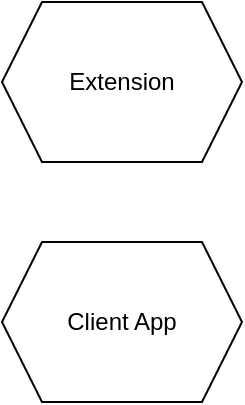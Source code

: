 <mxfile version="23.0.2" type="device" pages="3">
  <diagram name="overview" id="0PmOLJ4P72vsUwZt2hVw">
    <mxGraphModel dx="1417" dy="828" grid="1" gridSize="10" guides="1" tooltips="1" connect="1" arrows="1" fold="1" page="1" pageScale="1" pageWidth="850" pageHeight="1100" math="1" shadow="0">
      <root>
        <mxCell id="0" />
        <mxCell id="1" parent="0" />
        <UserObject label="Extension" link="data:page/id,bLxKJiR4mva411OekmgV" id="UCw7SSv0XlESAiYaz7BE-1">
          <mxCell style="shape=hexagon;perimeter=hexagonPerimeter2;whiteSpace=wrap;html=1;fixedSize=1;" vertex="1" parent="1">
            <mxGeometry x="50" y="50" width="120" height="80" as="geometry" />
          </mxCell>
        </UserObject>
        <UserObject label="Client App" link="data:page/id,YWTEz03s0MvrvgNeYeyx" id="UCw7SSv0XlESAiYaz7BE-2">
          <mxCell style="shape=hexagon;perimeter=hexagonPerimeter2;whiteSpace=wrap;html=1;fixedSize=1;" vertex="1" parent="1">
            <mxGeometry x="50" y="170" width="120" height="80" as="geometry" />
          </mxCell>
        </UserObject>
      </root>
    </mxGraphModel>
  </diagram>
  <diagram id="bLxKJiR4mva411OekmgV" name="Extension">
    <mxGraphModel dx="1350" dy="789" grid="1" gridSize="10" guides="1" tooltips="1" connect="1" arrows="1" fold="1" page="1" pageScale="1" pageWidth="850" pageHeight="1100" math="0" shadow="0">
      <root>
        <mxCell id="0" />
        <mxCell id="1" parent="0" />
        <mxCell id="5cDZauXGmdBFdhGiL4un-2" value="osu.ppy.sh/user" style="swimlane;whiteSpace=wrap;html=1;" parent="1" vertex="1">
          <mxGeometry x="190" y="200" width="780" height="770" as="geometry" />
        </mxCell>
        <mxCell id="5cDZauXGmdBFdhGiL4un-4" value="set upToDate to true" style="rounded=0;whiteSpace=wrap;html=1;" parent="5cDZauXGmdBFdhGiL4un-2" vertex="1">
          <mxGeometry x="190" y="610" width="120" height="60" as="geometry" />
        </mxCell>
        <mxCell id="OhEdBgio5L5DqA4btOnS-8" style="edgeStyle=orthogonalEdgeStyle;rounded=0;orthogonalLoop=1;jettySize=auto;html=1;" parent="5cDZauXGmdBFdhGiL4un-2" source="5cDZauXGmdBFdhGiL4un-7" target="OhEdBgio5L5DqA4btOnS-7" edge="1">
          <mxGeometry relative="1" as="geometry" />
        </mxCell>
        <mxCell id="5cDZauXGmdBFdhGiL4un-7" value="fetch playerInfos of id playerId" style="rounded=0;whiteSpace=wrap;html=1;" parent="5cDZauXGmdBFdhGiL4un-2" vertex="1">
          <mxGeometry x="190" y="430" width="120" height="60" as="geometry" />
        </mxCell>
        <mxCell id="5cDZauXGmdBFdhGiL4un-9" value="update DOM" style="rounded=0;whiteSpace=wrap;html=1;" parent="5cDZauXGmdBFdhGiL4un-2" vertex="1">
          <mxGeometry x="455" y="580" width="120" height="60" as="geometry" />
        </mxCell>
        <mxCell id="OhEdBgio5L5DqA4btOnS-6" style="edgeStyle=orthogonalEdgeStyle;rounded=0;orthogonalLoop=1;jettySize=auto;html=1;" parent="5cDZauXGmdBFdhGiL4un-2" source="vnwvGt52iIBfgUj_q3l4-1" target="5cDZauXGmdBFdhGiL4un-7" edge="1">
          <mxGeometry relative="1" as="geometry" />
        </mxCell>
        <mxCell id="OhEdBgio5L5DqA4btOnS-17" style="edgeStyle=orthogonalEdgeStyle;rounded=0;orthogonalLoop=1;jettySize=auto;html=1;entryX=1;entryY=0.5;entryDx=0;entryDy=0;" parent="5cDZauXGmdBFdhGiL4un-2" source="vnwvGt52iIBfgUj_q3l4-1" target="5cDZauXGmdBFdhGiL4un-4" edge="1">
          <mxGeometry relative="1" as="geometry">
            <Array as="points">
              <mxPoint x="360" y="355" />
              <mxPoint x="360" y="640" />
            </Array>
          </mxGeometry>
        </mxCell>
        <mxCell id="vnwvGt52iIBfgUj_q3l4-1" value="Has userId changed?" style="rhombus;whiteSpace=wrap;html=1;" parent="5cDZauXGmdBFdhGiL4un-2" vertex="1">
          <mxGeometry x="170" y="310" width="160" height="90" as="geometry" />
        </mxCell>
        <mxCell id="OhEdBgio5L5DqA4btOnS-5" style="edgeStyle=orthogonalEdgeStyle;rounded=0;orthogonalLoop=1;jettySize=auto;html=1;" parent="5cDZauXGmdBFdhGiL4un-2" source="OhEdBgio5L5DqA4btOnS-1" target="vnwvGt52iIBfgUj_q3l4-1" edge="1">
          <mxGeometry relative="1" as="geometry" />
        </mxCell>
        <mxCell id="OhEdBgio5L5DqA4btOnS-1" value="getUserId from url" style="rounded=0;whiteSpace=wrap;html=1;" parent="5cDZauXGmdBFdhGiL4un-2" vertex="1">
          <mxGeometry x="190" y="225" width="120" height="60" as="geometry" />
        </mxCell>
        <mxCell id="OhEdBgio5L5DqA4btOnS-20" style="edgeStyle=orthogonalEdgeStyle;rounded=0;orthogonalLoop=1;jettySize=auto;html=1;" parent="5cDZauXGmdBFdhGiL4un-2" source="OhEdBgio5L5DqA4btOnS-2" target="OhEdBgio5L5DqA4btOnS-18" edge="1">
          <mxGeometry relative="1" as="geometry" />
        </mxCell>
        <mxCell id="OhEdBgio5L5DqA4btOnS-2" value="OnUpdate" style="shape=process;whiteSpace=wrap;html=1;backgroundOutline=1;" parent="5cDZauXGmdBFdhGiL4un-2" vertex="1">
          <mxGeometry x="190" y="50" width="120" height="60" as="geometry" />
        </mxCell>
        <mxCell id="OhEdBgio5L5DqA4btOnS-15" style="edgeStyle=orthogonalEdgeStyle;rounded=0;orthogonalLoop=1;jettySize=auto;html=1;" parent="5cDZauXGmdBFdhGiL4un-2" source="OhEdBgio5L5DqA4btOnS-7" target="5cDZauXGmdBFdhGiL4un-4" edge="1">
          <mxGeometry relative="1" as="geometry" />
        </mxCell>
        <mxCell id="OhEdBgio5L5DqA4btOnS-7" value="set playerId: playerInfos in local storage" style="rounded=0;whiteSpace=wrap;html=1;" parent="5cDZauXGmdBFdhGiL4un-2" vertex="1">
          <mxGeometry x="190" y="520" width="120" height="60" as="geometry" />
        </mxCell>
        <mxCell id="OhEdBgio5L5DqA4btOnS-12" style="edgeStyle=orthogonalEdgeStyle;rounded=0;orthogonalLoop=1;jettySize=auto;html=1;" parent="5cDZauXGmdBFdhGiL4un-2" source="OhEdBgio5L5DqA4btOnS-9" target="OhEdBgio5L5DqA4btOnS-11" edge="1">
          <mxGeometry relative="1" as="geometry" />
        </mxCell>
        <mxCell id="OhEdBgio5L5DqA4btOnS-9" value="DOMContentLoaded" style="shape=process;whiteSpace=wrap;html=1;backgroundOutline=1;" parent="5cDZauXGmdBFdhGiL4un-2" vertex="1">
          <mxGeometry x="430" y="50" width="170" height="60" as="geometry" />
        </mxCell>
        <mxCell id="OhEdBgio5L5DqA4btOnS-22" style="edgeStyle=orthogonalEdgeStyle;rounded=0;orthogonalLoop=1;jettySize=auto;html=1;" parent="5cDZauXGmdBFdhGiL4un-2" source="OhEdBgio5L5DqA4btOnS-11" target="OhEdBgio5L5DqA4btOnS-21" edge="1">
          <mxGeometry relative="1" as="geometry" />
        </mxCell>
        <mxCell id="OhEdBgio5L5DqA4btOnS-11" value="getUserId from url" style="rounded=0;whiteSpace=wrap;html=1;" parent="5cDZauXGmdBFdhGiL4un-2" vertex="1">
          <mxGeometry x="455" y="140" width="120" height="60" as="geometry" />
        </mxCell>
        <mxCell id="OhEdBgio5L5DqA4btOnS-14" value="Just to make sure" style="text;html=1;strokeColor=none;fillColor=none;align=center;verticalAlign=middle;whiteSpace=wrap;rounded=0;" parent="5cDZauXGmdBFdhGiL4un-2" vertex="1">
          <mxGeometry x="580" y="155" width="60" height="30" as="geometry" />
        </mxCell>
        <mxCell id="OhEdBgio5L5DqA4btOnS-19" style="edgeStyle=orthogonalEdgeStyle;rounded=0;orthogonalLoop=1;jettySize=auto;html=1;" parent="5cDZauXGmdBFdhGiL4un-2" source="OhEdBgio5L5DqA4btOnS-18" target="OhEdBgio5L5DqA4btOnS-1" edge="1">
          <mxGeometry relative="1" as="geometry" />
        </mxCell>
        <mxCell id="OhEdBgio5L5DqA4btOnS-18" value="set upToDate&lt;br&gt;&amp;nbsp;to false" style="rounded=0;whiteSpace=wrap;html=1;" parent="5cDZauXGmdBFdhGiL4un-2" vertex="1">
          <mxGeometry x="190" y="140" width="120" height="60" as="geometry" />
        </mxCell>
        <mxCell id="OhEdBgio5L5DqA4btOnS-25" style="edgeStyle=orthogonalEdgeStyle;rounded=0;orthogonalLoop=1;jettySize=auto;html=1;" parent="5cDZauXGmdBFdhGiL4un-2" source="OhEdBgio5L5DqA4btOnS-21" target="OhEdBgio5L5DqA4btOnS-24" edge="1">
          <mxGeometry relative="1" as="geometry" />
        </mxCell>
        <mxCell id="OhEdBgio5L5DqA4btOnS-21" value="Wait for upToDate&lt;br&gt;&amp;nbsp;to be true" style="rounded=0;whiteSpace=wrap;html=1;" parent="5cDZauXGmdBFdhGiL4un-2" vertex="1">
          <mxGeometry x="455" y="225" width="120" height="60" as="geometry" />
        </mxCell>
        <mxCell id="OhEdBgio5L5DqA4btOnS-29" style="edgeStyle=orthogonalEdgeStyle;rounded=0;orthogonalLoop=1;jettySize=auto;html=1;" parent="5cDZauXGmdBFdhGiL4un-2" source="OhEdBgio5L5DqA4btOnS-24" target="OhEdBgio5L5DqA4btOnS-28" edge="1">
          <mxGeometry relative="1" as="geometry" />
        </mxCell>
        <mxCell id="OhEdBgio5L5DqA4btOnS-24" value="get playerInfos of id playerId in local storage" style="rounded=0;whiteSpace=wrap;html=1;" parent="5cDZauXGmdBFdhGiL4un-2" vertex="1">
          <mxGeometry x="455" y="310" width="120" height="60" as="geometry" />
        </mxCell>
        <mxCell id="OhEdBgio5L5DqA4btOnS-30" style="edgeStyle=orthogonalEdgeStyle;rounded=0;orthogonalLoop=1;jettySize=auto;html=1;" parent="5cDZauXGmdBFdhGiL4un-2" source="OhEdBgio5L5DqA4btOnS-28" target="OhEdBgio5L5DqA4btOnS-27" edge="1">
          <mxGeometry relative="1" as="geometry" />
        </mxCell>
        <mxCell id="OhEdBgio5L5DqA4btOnS-28" value="getLocale" style="rounded=0;whiteSpace=wrap;html=1;" parent="5cDZauXGmdBFdhGiL4un-2" vertex="1">
          <mxGeometry x="455" y="400" width="120" height="60" as="geometry" />
        </mxCell>
        <mxCell id="OhEdBgio5L5DqA4btOnS-31" style="edgeStyle=orthogonalEdgeStyle;rounded=0;orthogonalLoop=1;jettySize=auto;html=1;" parent="5cDZauXGmdBFdhGiL4un-2" source="OhEdBgio5L5DqA4btOnS-27" target="5cDZauXGmdBFdhGiL4un-9" edge="1">
          <mxGeometry relative="1" as="geometry" />
        </mxCell>
        <mxCell id="OhEdBgio5L5DqA4btOnS-27" value="getCurrentGamemode" style="rounded=0;whiteSpace=wrap;html=1;" parent="5cDZauXGmdBFdhGiL4un-2" vertex="1">
          <mxGeometry x="455" y="490" width="120" height="60" as="geometry" />
        </mxCell>
        <UserObject label="Overview" link="data:page/id,0PmOLJ4P72vsUwZt2hVw" id="OhEdBgio5L5DqA4btOnS-32">
          <mxCell style="shape=hexagon;perimeter=hexagonPerimeter2;whiteSpace=wrap;html=1;fixedSize=1;" parent="1" vertex="1">
            <mxGeometry x="30" y="40" width="120" height="80" as="geometry" />
          </mxCell>
        </UserObject>
        <UserObject label="Client App" link="data:page/id,YWTEz03s0MvrvgNeYeyx" id="OoqllJ4keRPJDULg9lB0-1">
          <mxCell style="shape=hexagon;perimeter=hexagonPerimeter2;whiteSpace=wrap;html=1;fixedSize=1;" vertex="1" parent="1">
            <mxGeometry x="30" y="140" width="120" height="80" as="geometry" />
          </mxCell>
        </UserObject>
      </root>
    </mxGraphModel>
  </diagram>
  <diagram id="YWTEz03s0MvrvgNeYeyx" name="Client App">
    <mxGraphModel dx="2200" dy="1889" grid="1" gridSize="10" guides="1" tooltips="1" connect="1" arrows="1" fold="1" page="1" pageScale="1" pageWidth="850" pageHeight="1100" math="0" shadow="0">
      <root>
        <mxCell id="0" />
        <mxCell id="1" parent="0" />
        <mxCell id="6kCpp4u97CWQEZeGDPjL-1" style="edgeStyle=orthogonalEdgeStyle;rounded=0;orthogonalLoop=1;jettySize=auto;html=1;entryX=0.5;entryY=0;entryDx=0;entryDy=0;fillColor=none;" edge="1" parent="1" source="6kCpp4u97CWQEZeGDPjL-3" target="6kCpp4u97CWQEZeGDPjL-6">
          <mxGeometry relative="1" as="geometry" />
        </mxCell>
        <mxCell id="6kCpp4u97CWQEZeGDPjL-2" style="edgeStyle=orthogonalEdgeStyle;rounded=0;orthogonalLoop=1;jettySize=auto;html=1;fillColor=#a20025;strokeColor=#6F0000;" edge="1" parent="1" source="6kCpp4u97CWQEZeGDPjL-3" target="6kCpp4u97CWQEZeGDPjL-44">
          <mxGeometry relative="1" as="geometry" />
        </mxCell>
        <mxCell id="6kCpp4u97CWQEZeGDPjL-3" value="Get and save App path" style="rounded=0;whiteSpace=wrap;html=1;" vertex="1" parent="1">
          <mxGeometry x="110" y="-10" width="160" height="30" as="geometry" />
        </mxCell>
        <mxCell id="6kCpp4u97CWQEZeGDPjL-4" style="edgeStyle=orthogonalEdgeStyle;rounded=0;orthogonalLoop=1;jettySize=auto;html=1;entryX=0.5;entryY=0;entryDx=0;entryDy=0;fillColor=none;" edge="1" parent="1" source="6kCpp4u97CWQEZeGDPjL-6" target="6kCpp4u97CWQEZeGDPjL-9">
          <mxGeometry relative="1" as="geometry" />
        </mxCell>
        <mxCell id="6kCpp4u97CWQEZeGDPjL-5" style="edgeStyle=orthogonalEdgeStyle;rounded=0;orthogonalLoop=1;jettySize=auto;html=1;fillColor=#a20025;strokeColor=#6F0000;" edge="1" parent="1" source="6kCpp4u97CWQEZeGDPjL-6" target="6kCpp4u97CWQEZeGDPjL-44">
          <mxGeometry relative="1" as="geometry" />
        </mxCell>
        <mxCell id="6kCpp4u97CWQEZeGDPjL-6" value="Load App informations" style="rounded=0;whiteSpace=wrap;html=1;" vertex="1" parent="1">
          <mxGeometry x="110" y="40" width="160" height="30" as="geometry" />
        </mxCell>
        <mxCell id="6kCpp4u97CWQEZeGDPjL-7" style="edgeStyle=orthogonalEdgeStyle;rounded=0;orthogonalLoop=1;jettySize=auto;html=1;entryX=0.5;entryY=0;entryDx=0;entryDy=0;" edge="1" parent="1" source="6kCpp4u97CWQEZeGDPjL-9" target="6kCpp4u97CWQEZeGDPjL-15">
          <mxGeometry relative="1" as="geometry" />
        </mxCell>
        <mxCell id="6kCpp4u97CWQEZeGDPjL-8" style="edgeStyle=orthogonalEdgeStyle;rounded=0;orthogonalLoop=1;jettySize=auto;html=1;fillColor=#a20025;strokeColor=#6F0000;" edge="1" parent="1" source="6kCpp4u97CWQEZeGDPjL-9" target="6kCpp4u97CWQEZeGDPjL-44">
          <mxGeometry relative="1" as="geometry" />
        </mxCell>
        <mxCell id="6kCpp4u97CWQEZeGDPjL-9" value="Get client version and save it" style="rounded=0;whiteSpace=wrap;html=1;" vertex="1" parent="1">
          <mxGeometry x="110" y="90" width="160" height="30" as="geometry" />
        </mxCell>
        <mxCell id="6kCpp4u97CWQEZeGDPjL-10" style="edgeStyle=orthogonalEdgeStyle;rounded=0;orthogonalLoop=1;jettySize=auto;html=1;" edge="1" parent="1" source="6kCpp4u97CWQEZeGDPjL-12" target="6kCpp4u97CWQEZeGDPjL-33">
          <mxGeometry relative="1" as="geometry" />
        </mxCell>
        <mxCell id="6kCpp4u97CWQEZeGDPjL-11" style="edgeStyle=orthogonalEdgeStyle;rounded=0;orthogonalLoop=1;jettySize=auto;html=1;fillColor=#a20025;strokeColor=#6F0000;" edge="1" parent="1" source="6kCpp4u97CWQEZeGDPjL-12" target="6kCpp4u97CWQEZeGDPjL-44">
          <mxGeometry relative="1" as="geometry" />
        </mxCell>
        <mxCell id="6kCpp4u97CWQEZeGDPjL-12" value="Create main window" style="rounded=0;whiteSpace=wrap;html=1;" vertex="1" parent="1">
          <mxGeometry x="110" y="190" width="160" height="30" as="geometry" />
        </mxCell>
        <mxCell id="6kCpp4u97CWQEZeGDPjL-13" style="edgeStyle=orthogonalEdgeStyle;rounded=0;orthogonalLoop=1;jettySize=auto;html=1;entryX=0.5;entryY=0;entryDx=0;entryDy=0;" edge="1" parent="1" source="6kCpp4u97CWQEZeGDPjL-15" target="6kCpp4u97CWQEZeGDPjL-12">
          <mxGeometry relative="1" as="geometry" />
        </mxCell>
        <mxCell id="6kCpp4u97CWQEZeGDPjL-14" style="edgeStyle=orthogonalEdgeStyle;rounded=0;orthogonalLoop=1;jettySize=auto;html=1;fillColor=#a20025;strokeColor=#6F0000;" edge="1" parent="1" source="6kCpp4u97CWQEZeGDPjL-15" target="6kCpp4u97CWQEZeGDPjL-44">
          <mxGeometry relative="1" as="geometry" />
        </mxCell>
        <mxCell id="6kCpp4u97CWQEZeGDPjL-15" value="Send App informations to the front" style="rounded=0;whiteSpace=wrap;html=1;" vertex="1" parent="1">
          <mxGeometry x="110" y="140" width="160" height="30" as="geometry" />
        </mxCell>
        <mxCell id="6kCpp4u97CWQEZeGDPjL-16" style="edgeStyle=orthogonalEdgeStyle;rounded=0;orthogonalLoop=1;jettySize=auto;html=1;" edge="1" parent="1" source="6kCpp4u97CWQEZeGDPjL-18" target="6kCpp4u97CWQEZeGDPjL-46">
          <mxGeometry relative="1" as="geometry" />
        </mxCell>
        <mxCell id="6kCpp4u97CWQEZeGDPjL-17" style="edgeStyle=orthogonalEdgeStyle;rounded=0;orthogonalLoop=1;jettySize=auto;html=1;" edge="1" parent="1" source="6kCpp4u97CWQEZeGDPjL-18" target="6kCpp4u97CWQEZeGDPjL-64">
          <mxGeometry relative="1" as="geometry" />
        </mxCell>
        <mxCell id="6kCpp4u97CWQEZeGDPjL-18" value="First time ?" style="rhombus;whiteSpace=wrap;html=1;" vertex="1" parent="1">
          <mxGeometry x="125" y="470" width="130" height="130" as="geometry" />
        </mxCell>
        <mxCell id="6kCpp4u97CWQEZeGDPjL-19" style="edgeStyle=orthogonalEdgeStyle;rounded=0;orthogonalLoop=1;jettySize=auto;html=1;" edge="1" parent="1" source="6kCpp4u97CWQEZeGDPjL-21" target="6kCpp4u97CWQEZeGDPjL-24">
          <mxGeometry relative="1" as="geometry" />
        </mxCell>
        <mxCell id="6kCpp4u97CWQEZeGDPjL-20" style="edgeStyle=orthogonalEdgeStyle;rounded=0;orthogonalLoop=1;jettySize=auto;html=1;entryX=0;entryY=0.5;entryDx=0;entryDy=0;" edge="1" parent="1" source="6kCpp4u97CWQEZeGDPjL-21" target="6kCpp4u97CWQEZeGDPjL-47">
          <mxGeometry relative="1" as="geometry">
            <Array as="points">
              <mxPoint x="70" y="1330" />
              <mxPoint x="70" y="1060" />
            </Array>
          </mxGeometry>
        </mxCell>
        <mxCell id="6kCpp4u97CWQEZeGDPjL-21" value="Is oAuth2 token valid?" style="rhombus;whiteSpace=wrap;html=1;" vertex="1" parent="1">
          <mxGeometry x="120" y="1280" width="140" height="100" as="geometry" />
        </mxCell>
        <mxCell id="6kCpp4u97CWQEZeGDPjL-22" style="edgeStyle=orthogonalEdgeStyle;rounded=0;orthogonalLoop=1;jettySize=auto;html=1;fillColor=#a20025;strokeColor=#6F0000;" edge="1" parent="1" source="6kCpp4u97CWQEZeGDPjL-24" target="6kCpp4u97CWQEZeGDPjL-44">
          <mxGeometry relative="1" as="geometry" />
        </mxCell>
        <mxCell id="6kCpp4u97CWQEZeGDPjL-23" style="edgeStyle=orthogonalEdgeStyle;rounded=0;orthogonalLoop=1;jettySize=auto;html=1;" edge="1" parent="1" source="6kCpp4u97CWQEZeGDPjL-24" target="6kCpp4u97CWQEZeGDPjL-75">
          <mxGeometry relative="1" as="geometry" />
        </mxCell>
        <mxCell id="6kCpp4u97CWQEZeGDPjL-24" value="Is&amp;nbsp;Gosumemory found?" style="rhombus;whiteSpace=wrap;html=1;" vertex="1" parent="1">
          <mxGeometry x="120" y="1400" width="140" height="90" as="geometry" />
        </mxCell>
        <mxCell id="6kCpp4u97CWQEZeGDPjL-25" style="edgeStyle=orthogonalEdgeStyle;rounded=0;orthogonalLoop=1;jettySize=auto;html=1;fillColor=#a20025;strokeColor=#6F0000;" edge="1" parent="1" source="6kCpp4u97CWQEZeGDPjL-27" target="6kCpp4u97CWQEZeGDPjL-44">
          <mxGeometry relative="1" as="geometry" />
        </mxCell>
        <mxCell id="6kCpp4u97CWQEZeGDPjL-26" style="edgeStyle=orthogonalEdgeStyle;rounded=0;orthogonalLoop=1;jettySize=auto;html=1;" edge="1" parent="1" source="6kCpp4u97CWQEZeGDPjL-27" target="6kCpp4u97CWQEZeGDPjL-18">
          <mxGeometry relative="1" as="geometry" />
        </mxCell>
        <mxCell id="6kCpp4u97CWQEZeGDPjL-27" value="Get client IP" style="rounded=0;whiteSpace=wrap;html=1;" vertex="1" parent="1">
          <mxGeometry x="130" y="400" width="120" height="30" as="geometry" />
        </mxCell>
        <mxCell id="6kCpp4u97CWQEZeGDPjL-28" style="edgeStyle=orthogonalEdgeStyle;rounded=0;orthogonalLoop=1;jettySize=auto;html=1;" edge="1" parent="1" source="6kCpp4u97CWQEZeGDPjL-29" target="6kCpp4u97CWQEZeGDPjL-3">
          <mxGeometry relative="1" as="geometry" />
        </mxCell>
        <mxCell id="6kCpp4u97CWQEZeGDPjL-29" value="Start Application" style="shape=process;whiteSpace=wrap;html=1;backgroundOutline=1;" vertex="1" parent="1">
          <mxGeometry x="130" y="-110" width="120" height="60" as="geometry" />
        </mxCell>
        <mxCell id="6kCpp4u97CWQEZeGDPjL-30" value="Here, saving means setting the value in the presence.conf" style="text;html=1;strokeColor=none;fillColor=none;align=center;verticalAlign=middle;whiteSpace=wrap;rounded=0;" vertex="1" parent="1">
          <mxGeometry x="30" y="-90" width="60" height="30" as="geometry" />
        </mxCell>
        <mxCell id="6kCpp4u97CWQEZeGDPjL-31" style="edgeStyle=orthogonalEdgeStyle;rounded=0;orthogonalLoop=1;jettySize=auto;html=1;fillColor=#a20025;strokeColor=#6F0000;" edge="1" parent="1" source="6kCpp4u97CWQEZeGDPjL-33" target="6kCpp4u97CWQEZeGDPjL-44">
          <mxGeometry relative="1" as="geometry" />
        </mxCell>
        <mxCell id="6kCpp4u97CWQEZeGDPjL-32" style="edgeStyle=orthogonalEdgeStyle;rounded=0;orthogonalLoop=1;jettySize=auto;html=1;" edge="1" parent="1" source="6kCpp4u97CWQEZeGDPjL-33" target="6kCpp4u97CWQEZeGDPjL-27">
          <mxGeometry relative="1" as="geometry" />
        </mxCell>
        <mxCell id="6kCpp4u97CWQEZeGDPjL-33" value="Has Internet ?" style="rhombus;whiteSpace=wrap;html=1;" vertex="1" parent="1">
          <mxGeometry x="125" y="250" width="130" height="120" as="geometry" />
        </mxCell>
        <mxCell id="6kCpp4u97CWQEZeGDPjL-34" style="edgeStyle=orthogonalEdgeStyle;rounded=0;orthogonalLoop=1;jettySize=auto;html=1;entryX=0;entryY=0.5;entryDx=0;entryDy=0;" edge="1" parent="1" source="6kCpp4u97CWQEZeGDPjL-35" target="6kCpp4u97CWQEZeGDPjL-42">
          <mxGeometry relative="1" as="geometry">
            <Array as="points">
              <mxPoint x="-690" y="630" />
            </Array>
          </mxGeometry>
        </mxCell>
        <mxCell id="6kCpp4u97CWQEZeGDPjL-35" value="User closes App" style="shape=process;whiteSpace=wrap;html=1;backgroundOutline=1;" vertex="1" parent="1">
          <mxGeometry x="-750" y="481.25" width="120" height="60" as="geometry" />
        </mxCell>
        <mxCell id="6kCpp4u97CWQEZeGDPjL-36" value="Error handler" style="swimlane;" vertex="1" parent="1">
          <mxGeometry x="-590" y="290" width="350" height="290" as="geometry" />
        </mxCell>
        <mxCell id="6kCpp4u97CWQEZeGDPjL-37" value="Is error critical ?" style="rhombus;whiteSpace=wrap;html=1;" vertex="1" parent="6kCpp4u97CWQEZeGDPjL-36">
          <mxGeometry x="25" y="182.52" width="150" height="80" as="geometry" />
        </mxCell>
        <mxCell id="6kCpp4u97CWQEZeGDPjL-38" value="Show error message" style="rounded=0;whiteSpace=wrap;html=1;" vertex="1" parent="6kCpp4u97CWQEZeGDPjL-36">
          <mxGeometry x="205" y="192.52" width="120" height="60" as="geometry" />
        </mxCell>
        <mxCell id="6kCpp4u97CWQEZeGDPjL-39" style="edgeStyle=orthogonalEdgeStyle;rounded=0;orthogonalLoop=1;jettySize=auto;html=1;" edge="1" parent="6kCpp4u97CWQEZeGDPjL-36" source="6kCpp4u97CWQEZeGDPjL-37" target="6kCpp4u97CWQEZeGDPjL-38">
          <mxGeometry relative="1" as="geometry">
            <Array as="points">
              <mxPoint x="235" y="222.55" />
            </Array>
          </mxGeometry>
        </mxCell>
        <mxCell id="6kCpp4u97CWQEZeGDPjL-40" style="edgeStyle=orthogonalEdgeStyle;rounded=0;orthogonalLoop=1;jettySize=auto;html=1;" edge="1" parent="6kCpp4u97CWQEZeGDPjL-36" source="6kCpp4u97CWQEZeGDPjL-41" target="6kCpp4u97CWQEZeGDPjL-37">
          <mxGeometry relative="1" as="geometry" />
        </mxCell>
        <mxCell id="6kCpp4u97CWQEZeGDPjL-41" value="Error thrown" style="shape=process;whiteSpace=wrap;html=1;backgroundOutline=1;" vertex="1" parent="6kCpp4u97CWQEZeGDPjL-36">
          <mxGeometry x="40" y="60.0" width="120" height="60" as="geometry" />
        </mxCell>
        <mxCell id="6kCpp4u97CWQEZeGDPjL-42" value="Close Client" style="rounded=0;whiteSpace=wrap;html=1;" vertex="1" parent="1">
          <mxGeometry x="-550" y="600" width="120" height="60" as="geometry" />
        </mxCell>
        <mxCell id="6kCpp4u97CWQEZeGDPjL-43" style="edgeStyle=orthogonalEdgeStyle;rounded=0;orthogonalLoop=1;jettySize=auto;html=1;" edge="1" parent="1" source="6kCpp4u97CWQEZeGDPjL-37" target="6kCpp4u97CWQEZeGDPjL-42">
          <mxGeometry relative="1" as="geometry" />
        </mxCell>
        <mxCell id="6kCpp4u97CWQEZeGDPjL-44" value="throw critical error" style="rounded=0;whiteSpace=wrap;html=1;" vertex="1" parent="1">
          <mxGeometry x="-60" y="280" width="120" height="60" as="geometry" />
        </mxCell>
        <mxCell id="6kCpp4u97CWQEZeGDPjL-45" style="edgeStyle=orthogonalEdgeStyle;rounded=0;orthogonalLoop=1;jettySize=auto;html=1;" edge="1" parent="1" source="6kCpp4u97CWQEZeGDPjL-46" target="6kCpp4u97CWQEZeGDPjL-70">
          <mxGeometry relative="1" as="geometry" />
        </mxCell>
        <mxCell id="6kCpp4u97CWQEZeGDPjL-46" value="Register a new Client" style="rounded=0;whiteSpace=wrap;html=1;" vertex="1" parent="1">
          <mxGeometry x="130" y="650" width="120" height="60" as="geometry" />
        </mxCell>
        <mxCell id="6kCpp4u97CWQEZeGDPjL-47" value="Ask user to authorize Bella Fiora" style="rounded=0;whiteSpace=wrap;html=1;" vertex="1" parent="1">
          <mxGeometry x="130" y="1030" width="120" height="60" as="geometry" />
        </mxCell>
        <mxCell id="6kCpp4u97CWQEZeGDPjL-48" style="edgeStyle=orthogonalEdgeStyle;rounded=0;orthogonalLoop=1;jettySize=auto;html=1;" edge="1" parent="1" source="6kCpp4u97CWQEZeGDPjL-49" target="6kCpp4u97CWQEZeGDPjL-51">
          <mxGeometry relative="1" as="geometry" />
        </mxCell>
        <mxCell id="6kCpp4u97CWQEZeGDPjL-49" value="User authorized Bella Fiored" style="shape=process;whiteSpace=wrap;html=1;backgroundOutline=1;" vertex="1" parent="1">
          <mxGeometry x="130" y="1120" width="120" height="60" as="geometry" />
        </mxCell>
        <mxCell id="6kCpp4u97CWQEZeGDPjL-50" style="edgeStyle=orthogonalEdgeStyle;rounded=0;orthogonalLoop=1;jettySize=auto;html=1;" edge="1" parent="1" source="6kCpp4u97CWQEZeGDPjL-51" target="6kCpp4u97CWQEZeGDPjL-21">
          <mxGeometry relative="1" as="geometry" />
        </mxCell>
        <mxCell id="6kCpp4u97CWQEZeGDPjL-51" value="login osu!" style="rounded=0;whiteSpace=wrap;html=1;" vertex="1" parent="1">
          <mxGeometry x="130" y="1200" width="120" height="60" as="geometry" />
        </mxCell>
        <mxCell id="6kCpp4u97CWQEZeGDPjL-52" style="edgeStyle=orthogonalEdgeStyle;rounded=0;orthogonalLoop=1;jettySize=auto;html=1;entryX=0;entryY=0.5;entryDx=0;entryDy=0;fillColor=#a20025;strokeColor=#6F0000;exitX=0;exitY=0.5;exitDx=0;exitDy=0;" edge="1" parent="1" source="6kCpp4u97CWQEZeGDPjL-53" target="6kCpp4u97CWQEZeGDPjL-44">
          <mxGeometry relative="1" as="geometry">
            <mxPoint x="-60" y="1469.394" as="sourcePoint" />
            <mxPoint x="-90" y="310.61" as="targetPoint" />
            <Array as="points">
              <mxPoint x="-80" y="1840" />
              <mxPoint x="-80" y="310" />
            </Array>
          </mxGeometry>
        </mxCell>
        <mxCell id="6kCpp4u97CWQEZeGDPjL-53" value="Parse osu!.db and generate beatmaps.json" style="rounded=0;whiteSpace=wrap;html=1;" vertex="1" parent="1">
          <mxGeometry x="-30" y="1810" width="120" height="60" as="geometry" />
        </mxCell>
        <mxCell id="6kCpp4u97CWQEZeGDPjL-54" style="edgeStyle=orthogonalEdgeStyle;rounded=0;orthogonalLoop=1;jettySize=auto;html=1;" edge="1" parent="1" source="6kCpp4u97CWQEZeGDPjL-56" target="6kCpp4u97CWQEZeGDPjL-58">
          <mxGeometry relative="1" as="geometry" />
        </mxCell>
        <mxCell id="6kCpp4u97CWQEZeGDPjL-55" style="edgeStyle=orthogonalEdgeStyle;rounded=0;orthogonalLoop=1;jettySize=auto;html=1;" edge="1" parent="1" source="6kCpp4u97CWQEZeGDPjL-56" target="6kCpp4u97CWQEZeGDPjL-53">
          <mxGeometry relative="1" as="geometry" />
        </mxCell>
        <mxCell id="6kCpp4u97CWQEZeGDPjL-56" value="Is beatmap.json present?" style="rhombus;whiteSpace=wrap;html=1;" vertex="1" parent="1">
          <mxGeometry x="110" y="1590" width="160" height="110" as="geometry" />
        </mxCell>
        <mxCell id="6kCpp4u97CWQEZeGDPjL-57" style="edgeStyle=orthogonalEdgeStyle;rounded=0;orthogonalLoop=1;jettySize=auto;html=1;" edge="1" parent="1" source="6kCpp4u97CWQEZeGDPjL-58" target="6kCpp4u97CWQEZeGDPjL-61">
          <mxGeometry relative="1" as="geometry" />
        </mxCell>
        <mxCell id="6kCpp4u97CWQEZeGDPjL-58" value="Update beatmaps.json with scores.db and scores.json" style="rounded=0;whiteSpace=wrap;html=1;" vertex="1" parent="1">
          <mxGeometry x="130" y="1730" width="120" height="60" as="geometry" />
        </mxCell>
        <mxCell id="6kCpp4u97CWQEZeGDPjL-59" style="edgeStyle=orthogonalEdgeStyle;rounded=0;orthogonalLoop=1;jettySize=auto;html=1;entryX=1;entryY=0.5;entryDx=0;entryDy=0;" edge="1" parent="1" source="6kCpp4u97CWQEZeGDPjL-61" target="6kCpp4u97CWQEZeGDPjL-53">
          <mxGeometry relative="1" as="geometry" />
        </mxCell>
        <mxCell id="6kCpp4u97CWQEZeGDPjL-60" style="edgeStyle=orthogonalEdgeStyle;rounded=0;orthogonalLoop=1;jettySize=auto;html=1;" edge="1" parent="1" source="6kCpp4u97CWQEZeGDPjL-61" target="6kCpp4u97CWQEZeGDPjL-77">
          <mxGeometry relative="1" as="geometry" />
        </mxCell>
        <mxCell id="6kCpp4u97CWQEZeGDPjL-61" value="Success?" style="rhombus;whiteSpace=wrap;html=1;" vertex="1" parent="1">
          <mxGeometry x="130" y="1810" width="120" height="60" as="geometry" />
        </mxCell>
        <mxCell id="6kCpp4u97CWQEZeGDPjL-62" style="edgeStyle=orthogonalEdgeStyle;rounded=0;orthogonalLoop=1;jettySize=auto;html=1;" edge="1" parent="1" source="6kCpp4u97CWQEZeGDPjL-64" target="6kCpp4u97CWQEZeGDPjL-66">
          <mxGeometry relative="1" as="geometry" />
        </mxCell>
        <mxCell id="6kCpp4u97CWQEZeGDPjL-63" style="edgeStyle=orthogonalEdgeStyle;rounded=0;orthogonalLoop=1;jettySize=auto;html=1;fillColor=#a20025;strokeColor=#6F0000;" edge="1" parent="1" source="6kCpp4u97CWQEZeGDPjL-64" target="6kCpp4u97CWQEZeGDPjL-67">
          <mxGeometry relative="1" as="geometry" />
        </mxCell>
        <mxCell id="6kCpp4u97CWQEZeGDPjL-64" value="Is App conform?" style="rhombus;whiteSpace=wrap;html=1;" vertex="1" parent="1">
          <mxGeometry x="280" y="760" width="110" height="110" as="geometry" />
        </mxCell>
        <mxCell id="6kCpp4u97CWQEZeGDPjL-65" style="edgeStyle=orthogonalEdgeStyle;rounded=0;orthogonalLoop=1;jettySize=auto;html=1;entryX=1;entryY=0.5;entryDx=0;entryDy=0;" edge="1" parent="1">
          <mxGeometry relative="1" as="geometry">
            <mxPoint x="335" y="960" as="sourcePoint" />
            <mxPoint x="255" y="1230" as="targetPoint" />
            <Array as="points">
              <mxPoint x="335" y="1230" />
            </Array>
          </mxGeometry>
        </mxCell>
        <mxCell id="6kCpp4u97CWQEZeGDPjL-66" value="Get player informations" style="rounded=0;whiteSpace=wrap;html=1;" vertex="1" parent="1">
          <mxGeometry x="275" y="900" width="120" height="60" as="geometry" />
        </mxCell>
        <mxCell id="6kCpp4u97CWQEZeGDPjL-67" value="throw critical error" style="rounded=0;whiteSpace=wrap;html=1;" vertex="1" parent="1">
          <mxGeometry x="430" y="785" width="120" height="60" as="geometry" />
        </mxCell>
        <mxCell id="6kCpp4u97CWQEZeGDPjL-68" style="edgeStyle=orthogonalEdgeStyle;rounded=0;orthogonalLoop=1;jettySize=auto;html=1;entryX=0.5;entryY=1;entryDx=0;entryDy=0;fillColor=#a20025;strokeColor=#6F0000;" edge="1" parent="1" source="6kCpp4u97CWQEZeGDPjL-70" target="6kCpp4u97CWQEZeGDPjL-44">
          <mxGeometry relative="1" as="geometry" />
        </mxCell>
        <mxCell id="6kCpp4u97CWQEZeGDPjL-69" style="edgeStyle=orthogonalEdgeStyle;rounded=0;orthogonalLoop=1;jettySize=auto;html=1;" edge="1" parent="1" source="6kCpp4u97CWQEZeGDPjL-70" target="6kCpp4u97CWQEZeGDPjL-72">
          <mxGeometry relative="1" as="geometry" />
        </mxCell>
        <mxCell id="6kCpp4u97CWQEZeGDPjL-70" value="Is App conform?" style="rhombus;whiteSpace=wrap;html=1;" vertex="1" parent="1">
          <mxGeometry x="135" y="760" width="110" height="110" as="geometry" />
        </mxCell>
        <mxCell id="6kCpp4u97CWQEZeGDPjL-71" style="edgeStyle=orthogonalEdgeStyle;rounded=0;orthogonalLoop=1;jettySize=auto;html=1;" edge="1" parent="1" source="6kCpp4u97CWQEZeGDPjL-72" target="6kCpp4u97CWQEZeGDPjL-47">
          <mxGeometry relative="1" as="geometry" />
        </mxCell>
        <mxCell id="6kCpp4u97CWQEZeGDPjL-72" value="Get player informations" style="rounded=0;whiteSpace=wrap;html=1;" vertex="1" parent="1">
          <mxGeometry x="130" y="900" width="120" height="60" as="geometry" />
        </mxCell>
        <mxCell id="6kCpp4u97CWQEZeGDPjL-73" style="edgeStyle=orthogonalEdgeStyle;rounded=0;orthogonalLoop=1;jettySize=auto;html=1;" edge="1" parent="1" source="6kCpp4u97CWQEZeGDPjL-75" target="6kCpp4u97CWQEZeGDPjL-56">
          <mxGeometry relative="1" as="geometry" />
        </mxCell>
        <mxCell id="6kCpp4u97CWQEZeGDPjL-74" style="edgeStyle=orthogonalEdgeStyle;rounded=0;orthogonalLoop=1;jettySize=auto;html=1;fillColor=#a20025;strokeColor=#6F0000;" edge="1" parent="1" source="6kCpp4u97CWQEZeGDPjL-75" target="6kCpp4u97CWQEZeGDPjL-44">
          <mxGeometry relative="1" as="geometry" />
        </mxCell>
        <mxCell id="6kCpp4u97CWQEZeGDPjL-75" value="Launch and wait Gosumemory" style="rounded=0;whiteSpace=wrap;html=1;" vertex="1" parent="1">
          <mxGeometry x="130" y="1510" width="120" height="60" as="geometry" />
        </mxCell>
        <mxCell id="6kCpp4u97CWQEZeGDPjL-76" style="edgeStyle=orthogonalEdgeStyle;rounded=0;orthogonalLoop=1;jettySize=auto;html=1;" edge="1" parent="1" source="6kCpp4u97CWQEZeGDPjL-77" target="6kCpp4u97CWQEZeGDPjL-79">
          <mxGeometry relative="1" as="geometry" />
        </mxCell>
        <mxCell id="6kCpp4u97CWQEZeGDPjL-77" value="Send player informations to front" style="rounded=0;whiteSpace=wrap;html=1;" vertex="1" parent="1">
          <mxGeometry x="130" y="1910" width="120" height="60" as="geometry" />
        </mxCell>
        <mxCell id="6kCpp4u97CWQEZeGDPjL-78" value="Open WS with Gosumemory" style="rounded=0;whiteSpace=wrap;html=1;" vertex="1" parent="1">
          <mxGeometry x="780" y="-120" width="120" height="60" as="geometry" />
        </mxCell>
        <mxCell id="6kCpp4u97CWQEZeGDPjL-79" value="Open WS with Bella Fiora servers" style="rounded=0;whiteSpace=wrap;html=1;" vertex="1" parent="1">
          <mxGeometry x="130" y="2010" width="120" height="60" as="geometry" />
        </mxCell>
        <mxCell id="6kCpp4u97CWQEZeGDPjL-80" style="edgeStyle=orthogonalEdgeStyle;rounded=0;orthogonalLoop=1;jettySize=auto;html=1;" edge="1" parent="1" source="6kCpp4u97CWQEZeGDPjL-81" target="6kCpp4u97CWQEZeGDPjL-84">
          <mxGeometry relative="1" as="geometry" />
        </mxCell>
        <mxCell id="6kCpp4u97CWQEZeGDPjL-81" value="Client submitted a score" style="shape=process;whiteSpace=wrap;html=1;backgroundOutline=1;" vertex="1" parent="1">
          <mxGeometry x="-473" y="1630" width="120" height="60" as="geometry" />
        </mxCell>
        <mxCell id="6kCpp4u97CWQEZeGDPjL-82" style="edgeStyle=orthogonalEdgeStyle;rounded=0;orthogonalLoop=1;jettySize=auto;html=1;" edge="1" parent="1" source="6kCpp4u97CWQEZeGDPjL-83" target="6kCpp4u97CWQEZeGDPjL-85">
          <mxGeometry relative="1" as="geometry" />
        </mxCell>
        <mxCell id="6kCpp4u97CWQEZeGDPjL-83" value="New ranked beatmap" style="shape=process;whiteSpace=wrap;html=1;backgroundOutline=1;" vertex="1" parent="1">
          <mxGeometry x="-660" y="1630" width="120" height="60" as="geometry" />
        </mxCell>
        <mxCell id="6kCpp4u97CWQEZeGDPjL-84" value="Update beatmaps.json" style="rounded=0;whiteSpace=wrap;html=1;" vertex="1" parent="1">
          <mxGeometry x="-473" y="1760" width="120" height="60" as="geometry" />
        </mxCell>
        <mxCell id="6kCpp4u97CWQEZeGDPjL-85" value="Fire a notification" style="rounded=0;whiteSpace=wrap;html=1;" vertex="1" parent="1">
          <mxGeometry x="-660" y="1760" width="120" height="60" as="geometry" />
        </mxCell>
        <mxCell id="6kCpp4u97CWQEZeGDPjL-86" style="edgeStyle=orthogonalEdgeStyle;rounded=0;orthogonalLoop=1;jettySize=auto;html=1;" edge="1" parent="1" source="6kCpp4u97CWQEZeGDPjL-87" target="6kCpp4u97CWQEZeGDPjL-89">
          <mxGeometry relative="1" as="geometry" />
        </mxCell>
        <mxCell id="6kCpp4u97CWQEZeGDPjL-87" value="Bella Fiora update available" style="shape=process;whiteSpace=wrap;html=1;backgroundOutline=1;" vertex="1" parent="1">
          <mxGeometry x="-310" y="1630" width="120" height="60" as="geometry" />
        </mxCell>
        <mxCell id="6kCpp4u97CWQEZeGDPjL-88" style="edgeStyle=orthogonalEdgeStyle;rounded=0;orthogonalLoop=1;jettySize=auto;html=1;" edge="1" parent="1" source="6kCpp4u97CWQEZeGDPjL-89" target="6kCpp4u97CWQEZeGDPjL-90">
          <mxGeometry relative="1" as="geometry" />
        </mxCell>
        <mxCell id="6kCpp4u97CWQEZeGDPjL-89" value="Fire a notification" style="rounded=0;whiteSpace=wrap;html=1;" vertex="1" parent="1">
          <mxGeometry x="-310" y="1760" width="120" height="60" as="geometry" />
        </mxCell>
        <mxCell id="6kCpp4u97CWQEZeGDPjL-90" value="Update changelog" style="rounded=0;whiteSpace=wrap;html=1;" vertex="1" parent="1">
          <mxGeometry x="-310" y="1870" width="120" height="60" as="geometry" />
        </mxCell>
        <mxCell id="6kCpp4u97CWQEZeGDPjL-91" style="edgeStyle=orthogonalEdgeStyle;rounded=0;orthogonalLoop=1;jettySize=auto;html=1;" edge="1" parent="1" source="6kCpp4u97CWQEZeGDPjL-92" target="6kCpp4u97CWQEZeGDPjL-93">
          <mxGeometry relative="1" as="geometry" />
        </mxCell>
        <mxCell id="6kCpp4u97CWQEZeGDPjL-92" value="osu!.db updated" style="shape=process;whiteSpace=wrap;html=1;backgroundOutline=1;" vertex="1" parent="1">
          <mxGeometry x="-810" y="1630" width="120" height="60" as="geometry" />
        </mxCell>
        <mxCell id="6kCpp4u97CWQEZeGDPjL-93" value="Parse osu!.db and update beatmaps.json" style="rounded=0;whiteSpace=wrap;html=1;" vertex="1" parent="1">
          <mxGeometry x="-810" y="1760" width="120" height="60" as="geometry" />
        </mxCell>
        <UserObject label="Overview" link="data:page/id,0PmOLJ4P72vsUwZt2hVw" id="iUctPBmbuUM1e-ZichZn-1">
          <mxCell style="shape=hexagon;perimeter=hexagonPerimeter2;whiteSpace=wrap;html=1;fixedSize=1;" vertex="1" parent="1">
            <mxGeometry x="-760" y="-240" width="120" height="80" as="geometry" />
          </mxCell>
        </UserObject>
        <UserObject label="Extension" link="data:page/id,bLxKJiR4mva411OekmgV" id="iUctPBmbuUM1e-ZichZn-2">
          <mxCell style="shape=hexagon;perimeter=hexagonPerimeter2;whiteSpace=wrap;html=1;fixedSize=1;" vertex="1" parent="1">
            <mxGeometry x="-760" y="-140" width="120" height="80" as="geometry" />
          </mxCell>
        </UserObject>
      </root>
    </mxGraphModel>
  </diagram>
</mxfile>
